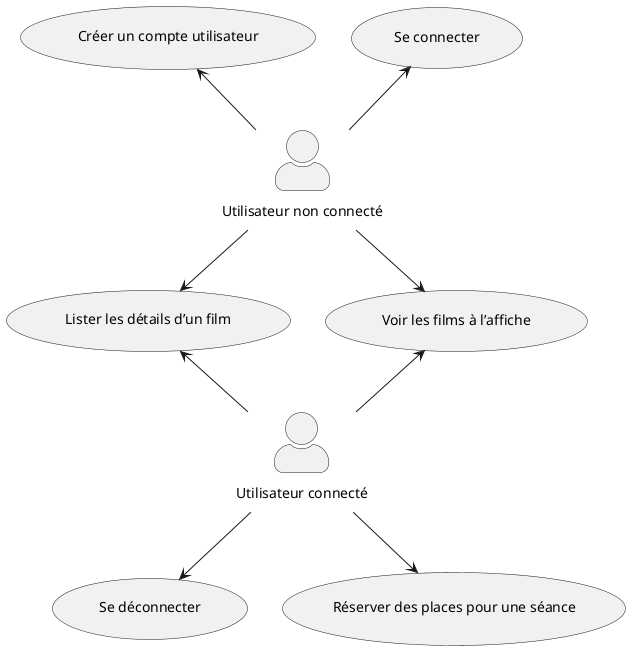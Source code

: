 @startuml
skinparam actorStyle awesome
:Utilisateur connecté: as User
"Utilisateur non connecté" as UserNo

skinparam padding 10


UserNo --> (Voir les films à l’affiche)
UserNo --> (Lister les détails d’un film)
UserNo -up-> (Se connecter)
UserNo -up-> (Créer un compte utilisateur)

User --> (Se déconnecter)
User --> (Réserver des places pour une séance)
User -up-> (Voir les films à l’affiche)
User -up-> (Lister les détails d’un film)
@enduml